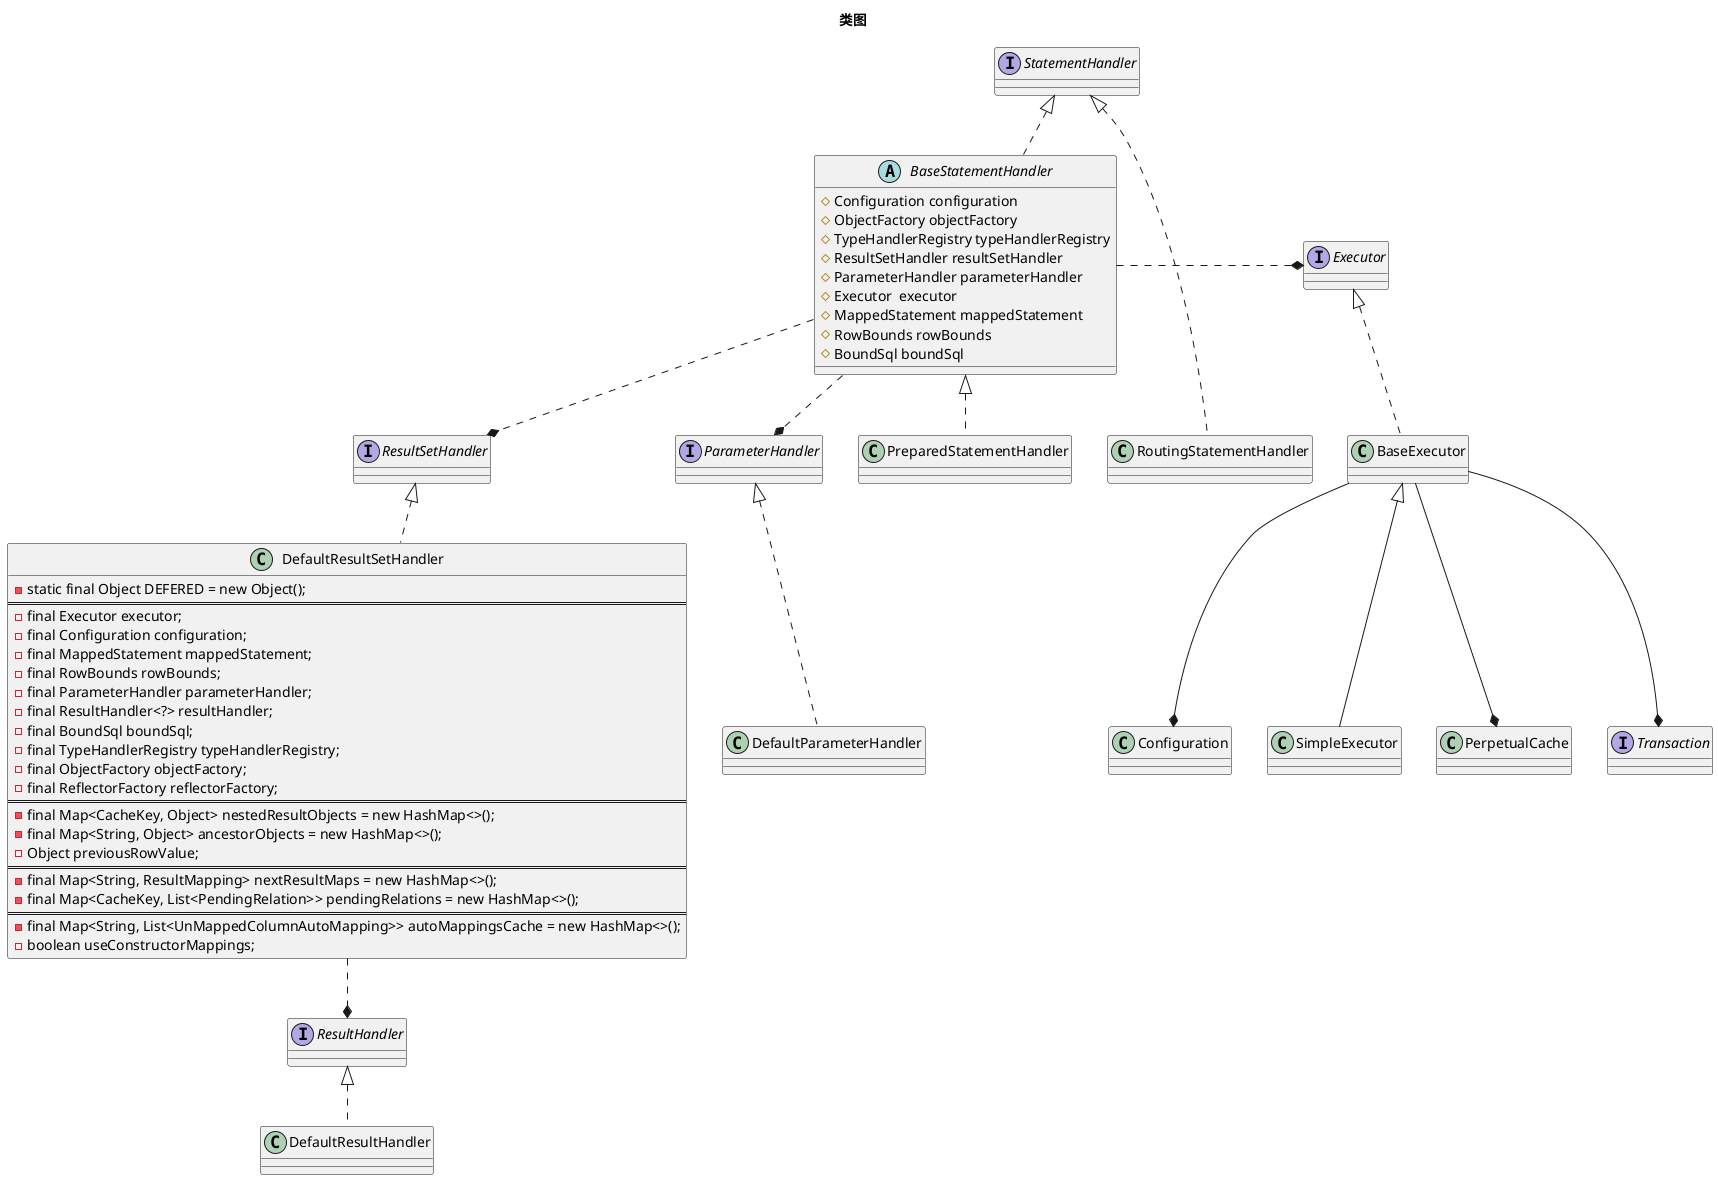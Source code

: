 @startuml

title 类图

together {
    interface Executor
    class BaseExecutor
    class SimpleExecutor
}

class PerpetualCache
interface Transaction
class Configuration

BaseExecutor .up.|> Executor
SimpleExecutor -up-|> BaseExecutor

BaseExecutor --* Transaction
BaseExecutor --* PerpetualCache
BaseExecutor --* Configuration

together {
    interface ResultHandler
    class DefaultResultHandler
}

DefaultResultHandler .up.|> ResultHandler

together {
    interface StatementHandler
    abstract class BaseStatementHandler {
        # Configuration configuration
        # ObjectFactory objectFactory
        # TypeHandlerRegistry typeHandlerRegistry
        # ResultSetHandler resultSetHandler
        # ParameterHandler parameterHandler
        # Executor  executor
        # MappedStatement mappedStatement
        # RowBounds rowBounds
        # BoundSql boundSql
    }
    class PreparedStatementHandler
    class RoutingStatementHandler
}

BaseStatementHandler .up.|> StatementHandler
RoutingStatementHandler .up.|> StatementHandler
PreparedStatementHandler .up.|> BaseStatementHandler

together {
    interface ParameterHandler
    class DefaultParameterHandler
}

DefaultParameterHandler .up.|> ParameterHandler

together {
    interface ResultSetHandler
    class DefaultResultSetHandler {
        - static final Object DEFERED = new Object();
        ==
        - final Executor executor;
        - final Configuration configuration;
        - final MappedStatement mappedStatement;
        - final RowBounds rowBounds;
        - final ParameterHandler parameterHandler;
        - final ResultHandler<?> resultHandler;
        - final BoundSql boundSql;
        - final TypeHandlerRegistry typeHandlerRegistry;
        - final ObjectFactory objectFactory;
        - final ReflectorFactory reflectorFactory;
        ==
        - final Map<CacheKey, Object> nestedResultObjects = new HashMap<>();
        - final Map<String, Object> ancestorObjects = new HashMap<>();
        - Object previousRowValue;
        ==
        - final Map<String, ResultMapping> nextResultMaps = new HashMap<>();
        - final Map<CacheKey, List<PendingRelation>> pendingRelations = new HashMap<>();
        ==
        - final Map<String, List<UnMappedColumnAutoMapping>> autoMappingsCache = new HashMap<>();
        - boolean useConstructorMappings;
    }
}

DefaultResultSetHandler .up.|> ResultSetHandler

BaseStatementHandler ..* ResultSetHandler
BaseStatementHandler ..* ParameterHandler
BaseStatementHandler .right.* Executor

DefaultResultSetHandler ..* ResultHandler



@enduml